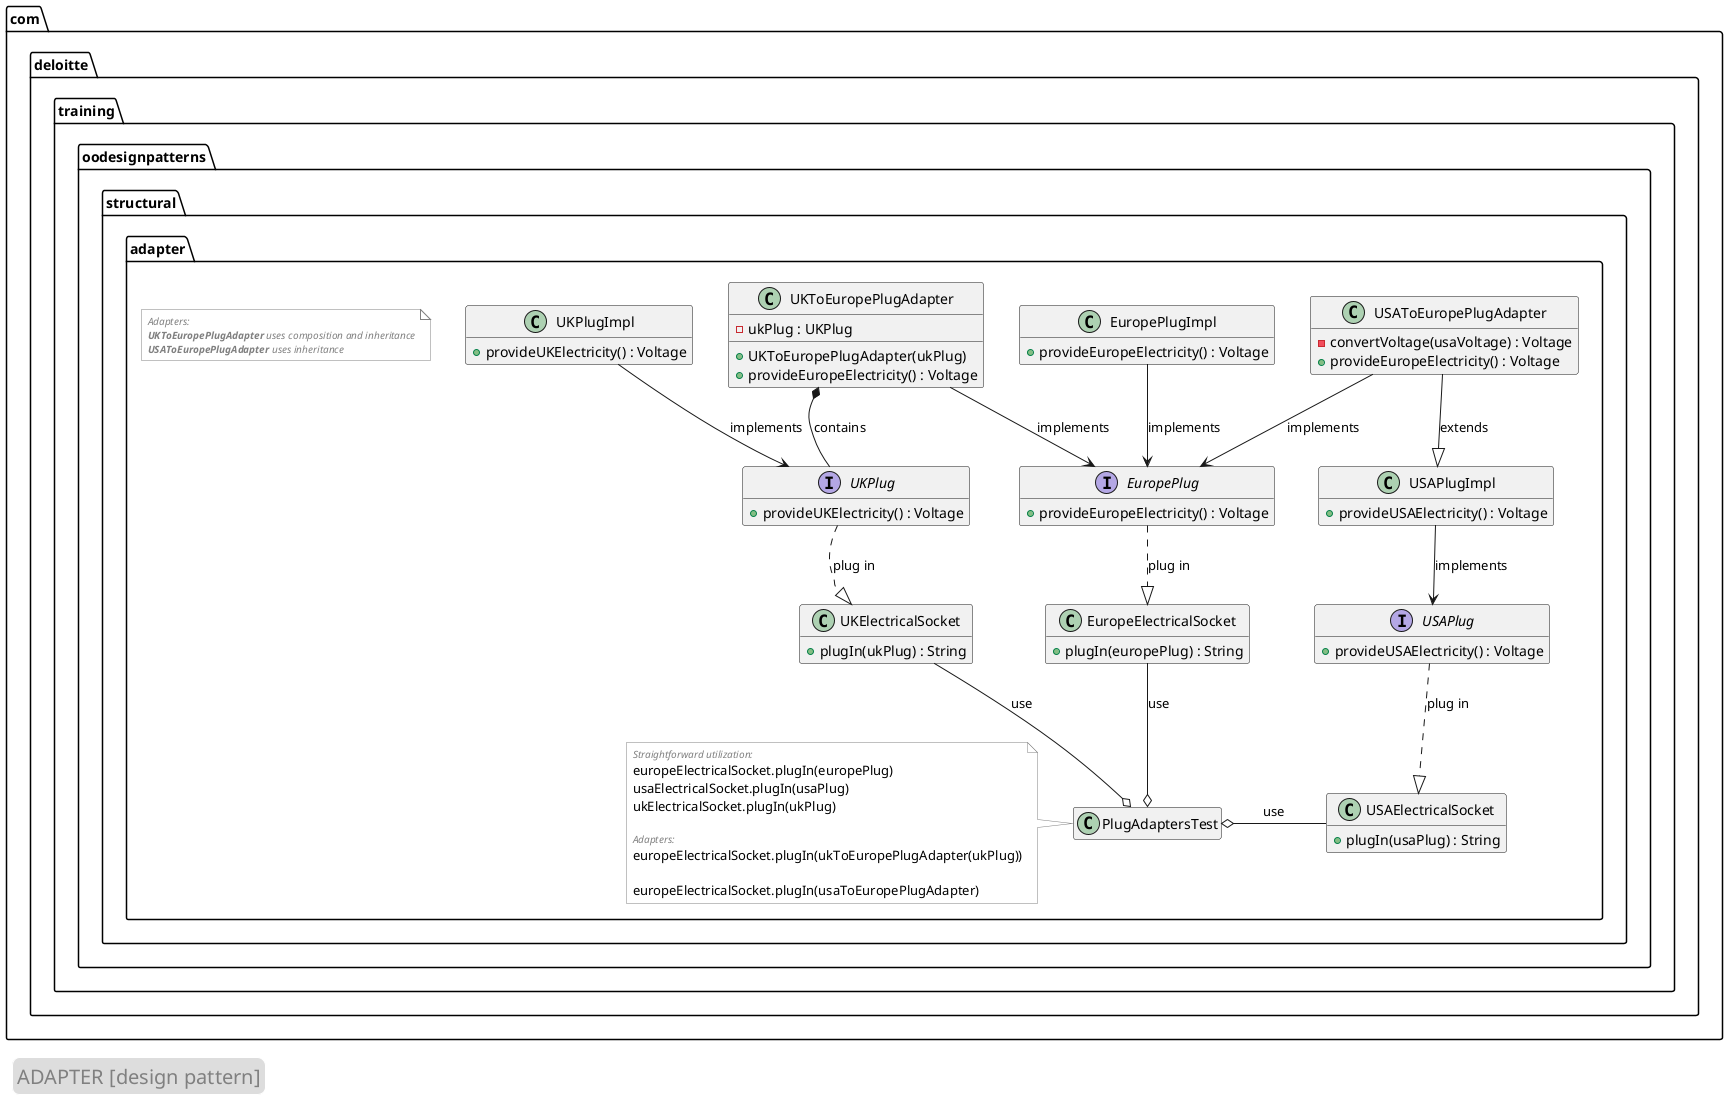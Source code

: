 @startuml

skinparam note {
    borderColor grey
    backgroundColor white
}

skinparam legend {
    borderColor white
    fontSize 20
    fontColor grey
}

package com.deloitte.training.oodesignpatterns.structural.adapter {
    ' Classes and interfaces
    together {
        interface USAPlug {
            + provideUSAElectricity() : Voltage
        }
        class USAPlugImpl {
            + provideUSAElectricity() : Voltage
        }
        class USAElectricalSocket {
            + plugIn(usaPlug) : String
        }
        class USAToEuropePlugAdapter {
            - convertVoltage(usaVoltage) : Voltage
            + provideEuropeElectricity() : Voltage
        }
    }
    
    interface EuropePlug {
        + provideEuropeElectricity() : Voltage
    }
    class EuropePlugImpl {
        + provideEuropeElectricity() : Voltage
    }
    class EuropeElectricalSocket {
        + plugIn(europePlug) : String
    }
        
    together {
        interface UKPlug {
            + provideUKElectricity() : Voltage
        }
        class UKPlugImpl {
            + provideUKElectricity() : Voltage
        }
        class UKElectricalSocket {
            + plugIn(ukPlug) : String
        }
        class UKToEuropePlugAdapter {
            - ukPlug : UKPlug
            + UKToEuropePlugAdapter(ukPlug)
            + provideEuropeElectricity() : Voltage
        }
    }
    
    class PlugAdaptersTest
    
    ' relationships
    UKPlugImpl --> UKPlug : implements
    
    UKToEuropePlugAdapter --> EuropePlug : implements
    EuropePlugImpl --> EuropePlug : implements
    USAToEuropePlugAdapter --> EuropePlug : implements

    USAToEuropePlugAdapter --|> USAPlugImpl : extends
    USAPlugImpl --> USAPlug : implements
    
    UKPlug ..^ UKElectricalSocket : plug in
    EuropePlug ..^ EuropeElectricalSocket : plug in
    USAPlug ..^ USAElectricalSocket : plug in

    UKToEuropePlugAdapter *-- UKPlug : contains

    EuropeElectricalSocket --o PlugAdaptersTest : use
    UKElectricalSocket --o PlugAdaptersTest : use
    PlugAdaptersTest o-- USAElectricalSocket : use

    ' hide garbage
    hide empty fields
    hide empty methods

    ' notes
    note "<i><size:10><color:grey>Adapters:\n<i><size:10><color:grey><b>UKToEuropePlugAdapter</b> uses composition and inheritance\n<i><size:10><color:grey><b>USAToEuropePlugAdapter</b> uses inheritance" as n3
    note left of PlugAdaptersTest
        <i><size:10><color:grey>Straightforward utilization:</color></size></i>
        europeElectricalSocket.plugIn(europePlug)
        usaElectricalSocket.plugIn(usaPlug)
        ukElectricalSocket.plugIn(ukPlug)

        <i><size:10><color:grey>Adapters:</color></size></i>
        europeElectricalSocket.plugIn(ukToEuropePlugAdapter(ukPlug))
        
        europeElectricalSocket.plugIn(usaToEuropePlugAdapter)
    end note
}

'legend
legend bottom left
ADAPTER [design pattern]
end legend

@enduml